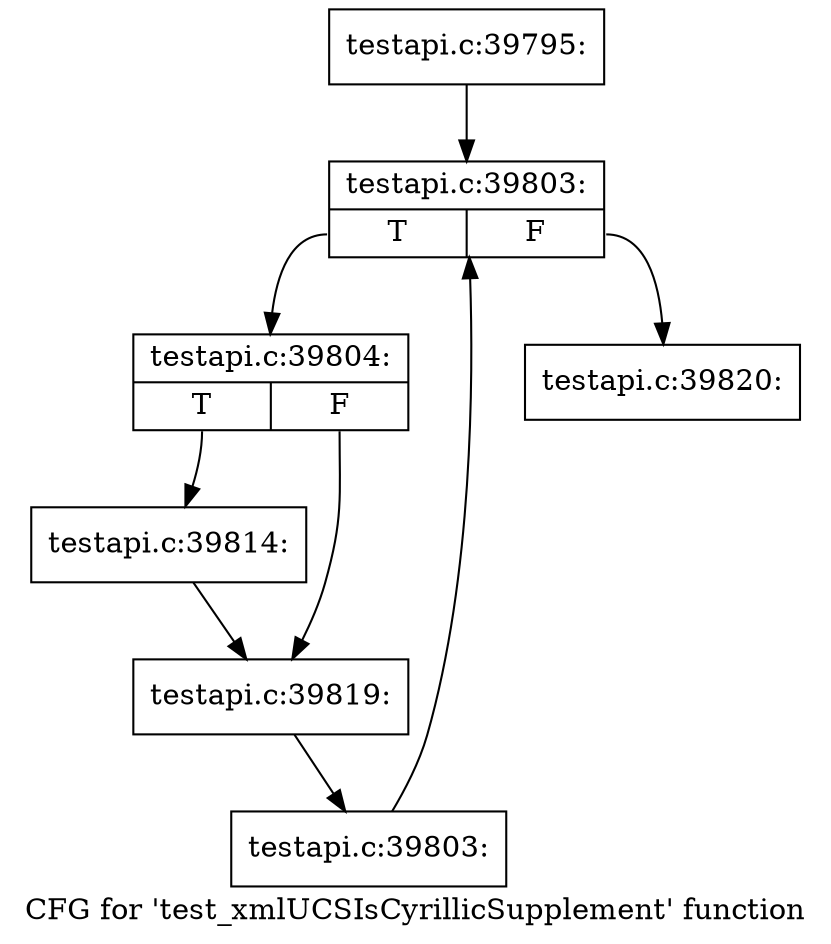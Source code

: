 digraph "CFG for 'test_xmlUCSIsCyrillicSupplement' function" {
	label="CFG for 'test_xmlUCSIsCyrillicSupplement' function";

	Node0x5688700 [shape=record,label="{testapi.c:39795:}"];
	Node0x5688700 -> Node0x5693940;
	Node0x5693940 [shape=record,label="{testapi.c:39803:|{<s0>T|<s1>F}}"];
	Node0x5693940:s0 -> Node0x5693c20;
	Node0x5693940:s1 -> Node0x56937a0;
	Node0x5693c20 [shape=record,label="{testapi.c:39804:|{<s0>T|<s1>F}}"];
	Node0x5693c20:s0 -> Node0x5694a80;
	Node0x5693c20:s1 -> Node0x5694db0;
	Node0x5694a80 [shape=record,label="{testapi.c:39814:}"];
	Node0x5694a80 -> Node0x5694db0;
	Node0x5694db0 [shape=record,label="{testapi.c:39819:}"];
	Node0x5694db0 -> Node0x5693b90;
	Node0x5693b90 [shape=record,label="{testapi.c:39803:}"];
	Node0x5693b90 -> Node0x5693940;
	Node0x56937a0 [shape=record,label="{testapi.c:39820:}"];
}

